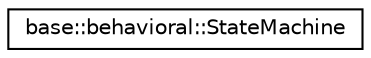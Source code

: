 digraph "クラス階層図"
{
 // LATEX_PDF_SIZE
  edge [fontname="Helvetica",fontsize="10",labelfontname="Helvetica",labelfontsize="10"];
  node [fontname="Helvetica",fontsize="10",shape=record];
  rankdir="LR";
  Node0 [label="base::behavioral::StateMachine",height=0.2,width=0.4,color="black", fillcolor="white", style="filled",URL="$classbase_1_1behavioral_1_1_state_machine.html",tooltip=" "];
}
